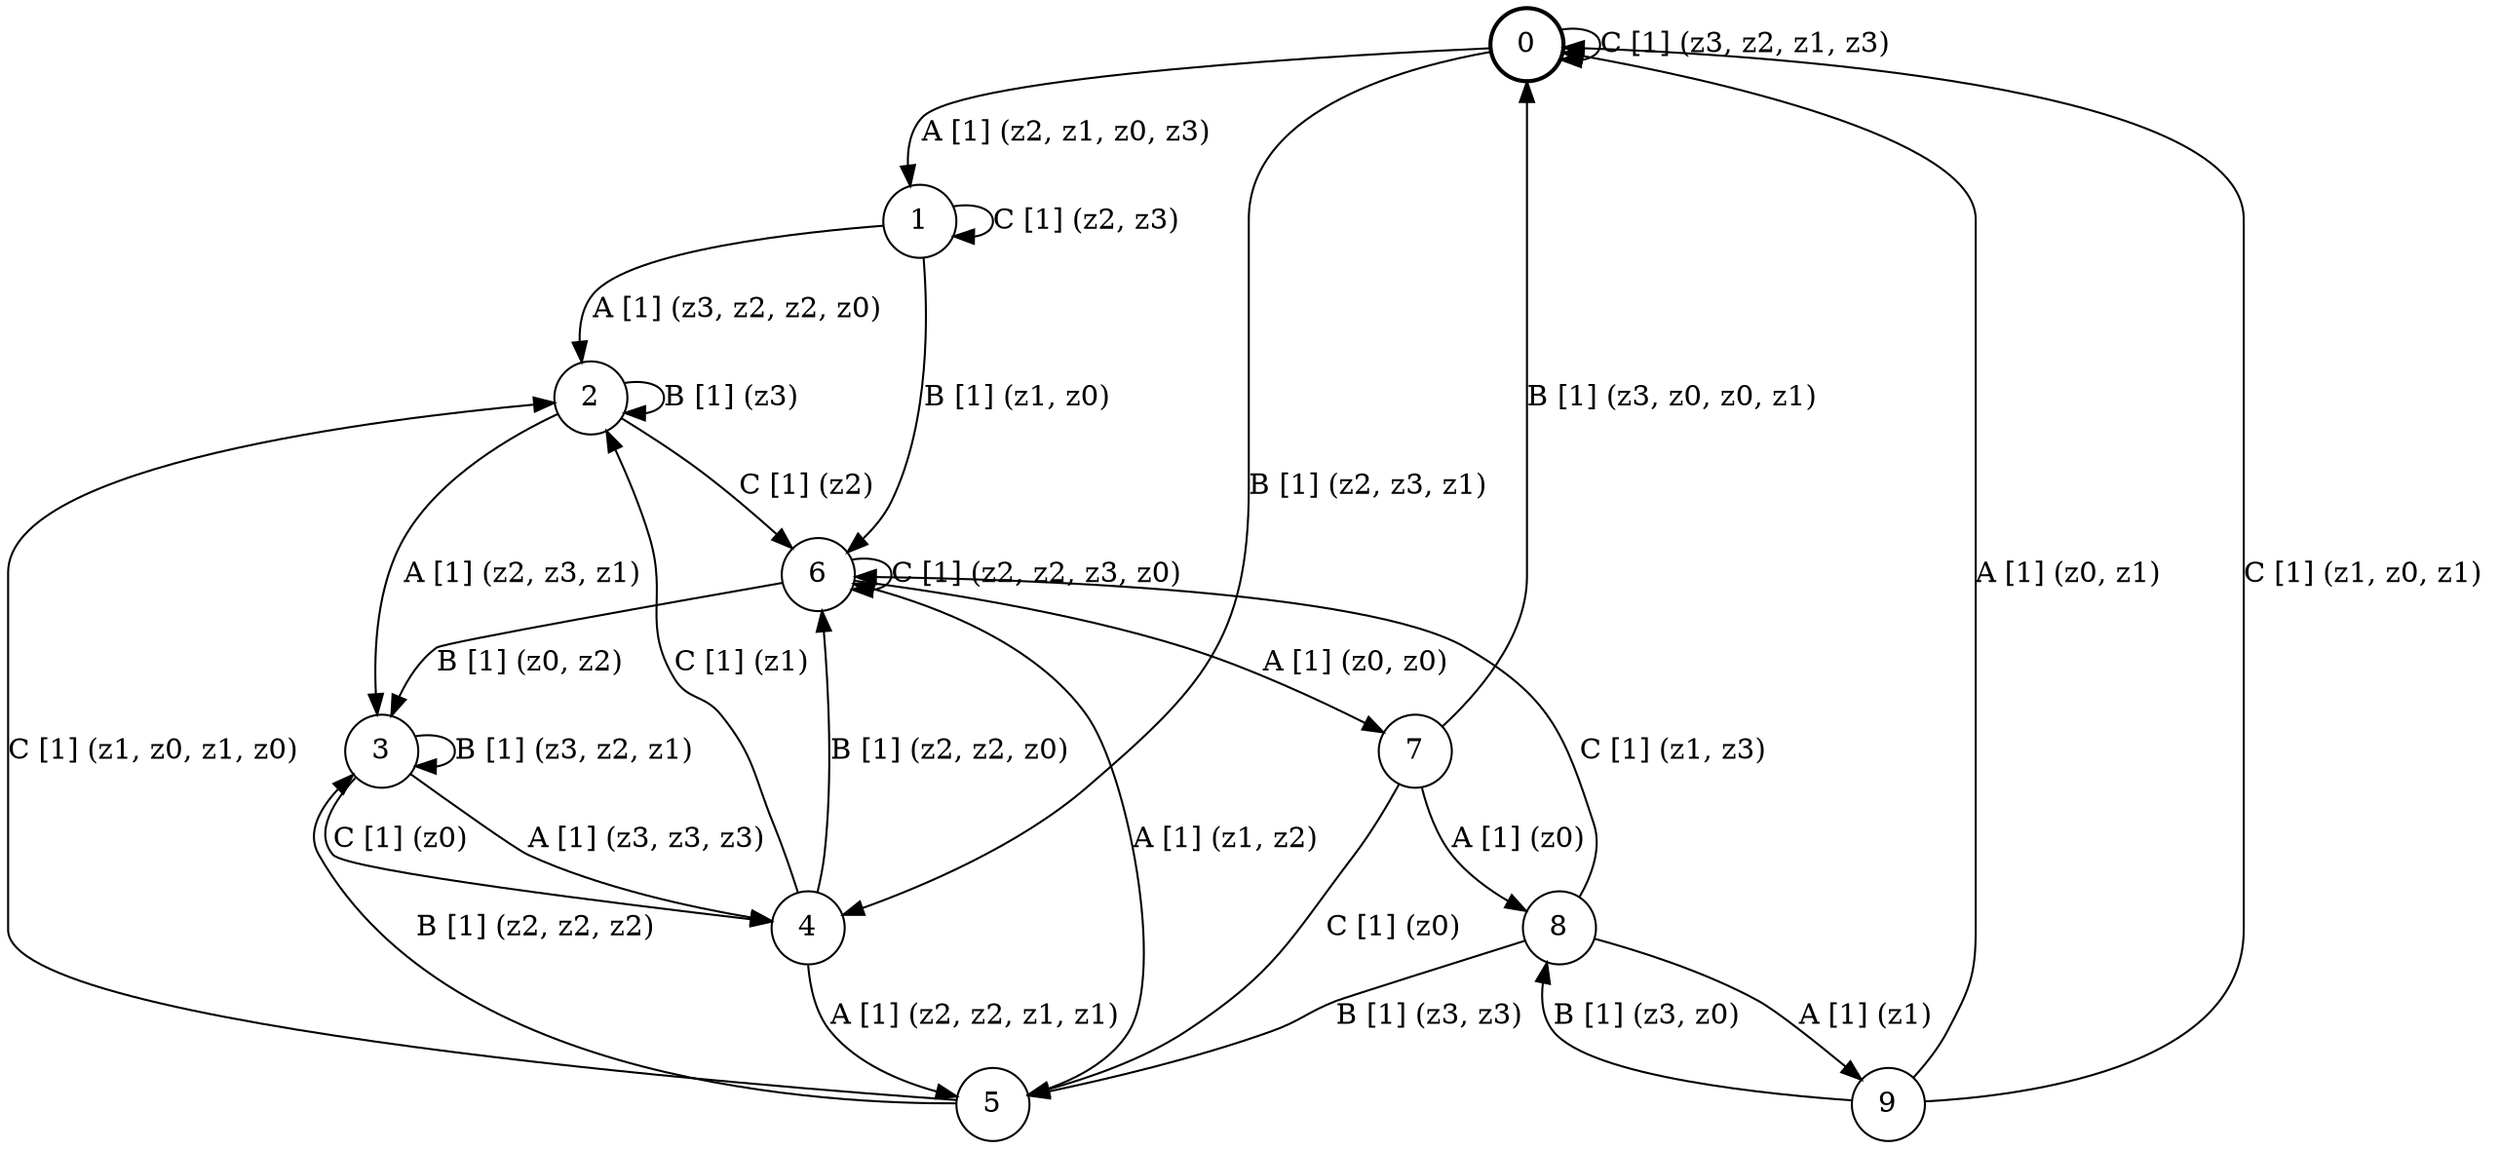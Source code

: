 # generated file, don't try to modify
# command: dot -Tpng <filename> > tree.png
digraph Automaton {
    node [shape = circle];
    0 [style = "bold"];
    0 -> 1 [label = "A [1] (z2, z1, z0, z3) "];
    0 -> 4 [label = "B [1] (z2, z3, z1) "];
    0 -> 0 [label = "C [1] (z3, z2, z1, z3) "];
    1 -> 2 [label = "A [1] (z3, z2, z2, z0) "];
    1 -> 6 [label = "B [1] (z1, z0) "];
    1 -> 1 [label = "C [1] (z2, z3) "];
    2 -> 3 [label = "A [1] (z2, z3, z1) "];
    2 -> 2 [label = "B [1] (z3) "];
    2 -> 6 [label = "C [1] (z2) "];
    3 -> 4 [label = "A [1] (z3, z3, z3) "];
    3 -> 3 [label = "B [1] (z3, z2, z1) "];
    3 -> 4 [label = "C [1] (z0) "];
    4 -> 5 [label = "A [1] (z2, z2, z1, z1) "];
    4 -> 6 [label = "B [1] (z2, z2, z0) "];
    4 -> 2 [label = "C [1] (z1) "];
    5 -> 6 [label = "A [1] (z1, z2) "];
    5 -> 3 [label = "B [1] (z2, z2, z2) "];
    5 -> 2 [label = "C [1] (z1, z0, z1, z0) "];
    6 -> 7 [label = "A [1] (z0, z0) "];
    6 -> 3 [label = "B [1] (z0, z2) "];
    6 -> 6 [label = "C [1] (z2, z2, z3, z0) "];
    7 -> 8 [label = "A [1] (z0) "];
    7 -> 0 [label = "B [1] (z3, z0, z0, z1) "];
    7 -> 5 [label = "C [1] (z0) "];
    8 -> 9 [label = "A [1] (z1) "];
    8 -> 5 [label = "B [1] (z3, z3) "];
    8 -> 6 [label = "C [1] (z1, z3) "];
    9 -> 0 [label = "A [1] (z0, z1) "];
    9 -> 8 [label = "B [1] (z3, z0) "];
    9 -> 0 [label = "C [1] (z1, z0, z1) "];
}
